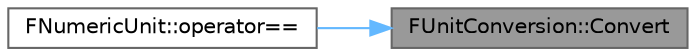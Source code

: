 digraph "FUnitConversion::Convert"
{
 // INTERACTIVE_SVG=YES
 // LATEX_PDF_SIZE
  bgcolor="transparent";
  edge [fontname=Helvetica,fontsize=10,labelfontname=Helvetica,labelfontsize=10];
  node [fontname=Helvetica,fontsize=10,shape=box,height=0.2,width=0.4];
  rankdir="RL";
  Node1 [id="Node000001",label="FUnitConversion::Convert",height=0.2,width=0.4,color="gray40", fillcolor="grey60", style="filled", fontcolor="black",tooltip="Convert the specified number from one unit to another."];
  Node1 -> Node2 [id="edge1_Node000001_Node000002",dir="back",color="steelblue1",style="solid",tooltip=" "];
  Node2 [id="Node000002",label="FNumericUnit::operator==",height=0.2,width=0.4,color="grey40", fillcolor="white", style="filled",URL="$d8/de9/structFNumericUnit.html#a9524ab0750688c9c8de0e03252aef283",tooltip="Global arithmetic operators for number types."];
}
